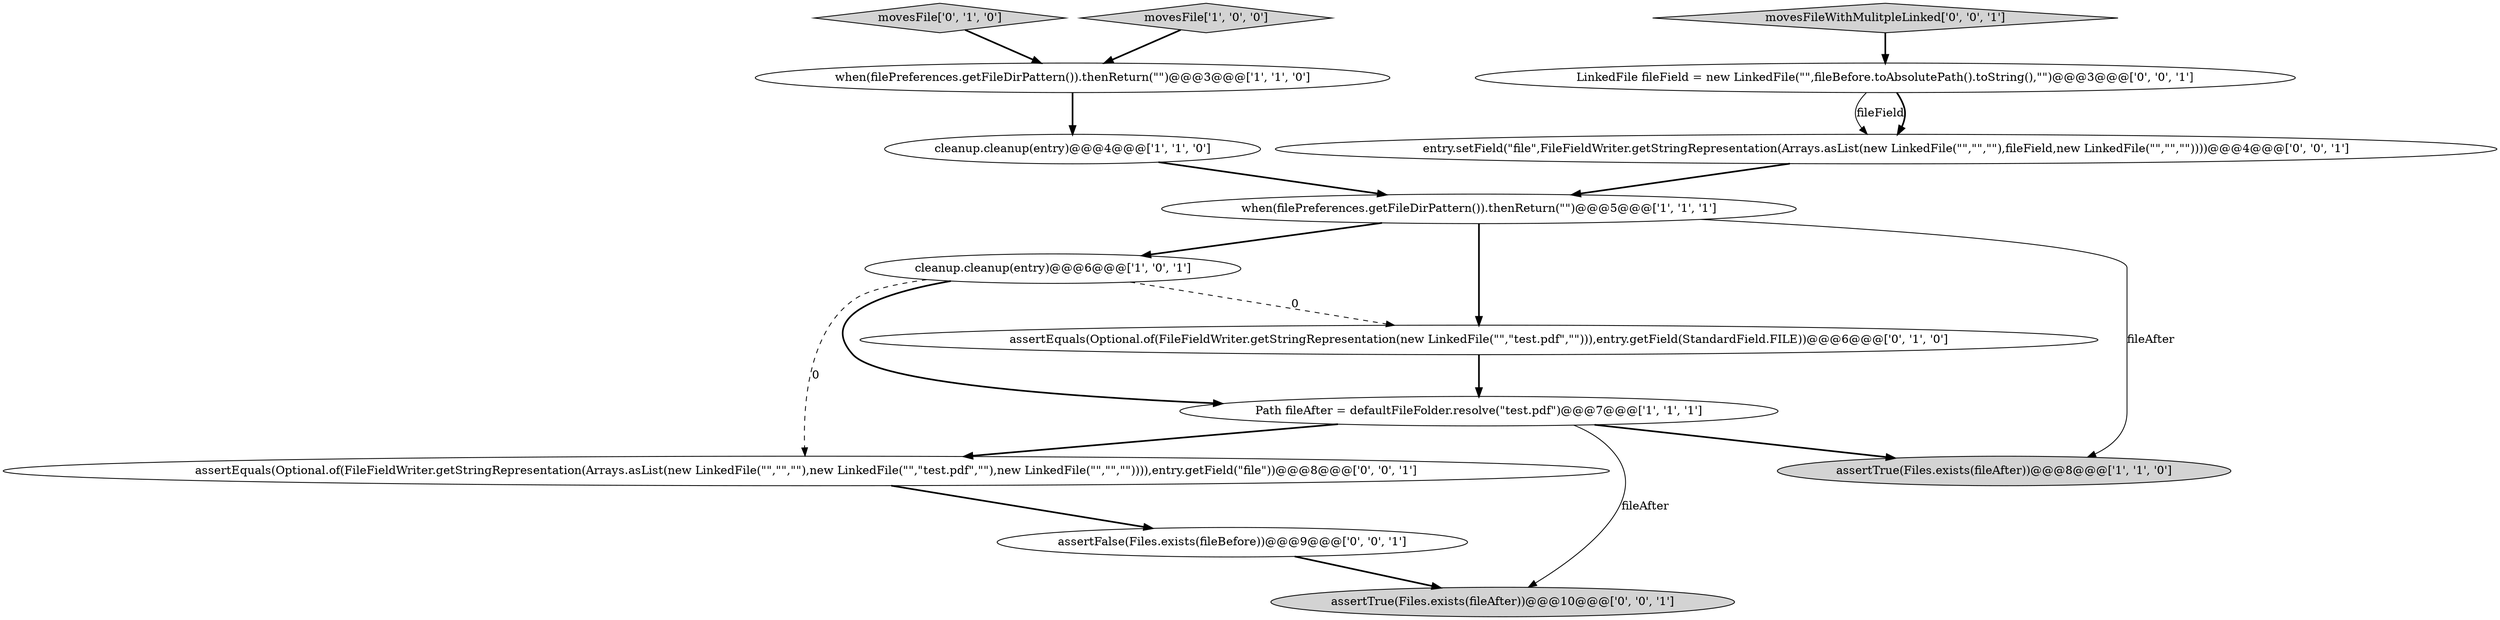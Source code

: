 digraph {
3 [style = filled, label = "assertTrue(Files.exists(fileAfter))@@@8@@@['1', '1', '0']", fillcolor = lightgray, shape = ellipse image = "AAA0AAABBB1BBB"];
8 [style = filled, label = "assertEquals(Optional.of(FileFieldWriter.getStringRepresentation(new LinkedFile(\"\",\"test.pdf\",\"\"))),entry.getField(StandardField.FILE))@@@6@@@['0', '1', '0']", fillcolor = white, shape = ellipse image = "AAA1AAABBB2BBB"];
2 [style = filled, label = "movesFile['1', '0', '0']", fillcolor = lightgray, shape = diamond image = "AAA0AAABBB1BBB"];
6 [style = filled, label = "cleanup.cleanup(entry)@@@6@@@['1', '0', '1']", fillcolor = white, shape = ellipse image = "AAA0AAABBB1BBB"];
12 [style = filled, label = "assertEquals(Optional.of(FileFieldWriter.getStringRepresentation(Arrays.asList(new LinkedFile(\"\",\"\",\"\"),new LinkedFile(\"\",\"test.pdf\",\"\"),new LinkedFile(\"\",\"\",\"\")))),entry.getField(\"file\"))@@@8@@@['0', '0', '1']", fillcolor = white, shape = ellipse image = "AAA0AAABBB3BBB"];
13 [style = filled, label = "assertTrue(Files.exists(fileAfter))@@@10@@@['0', '0', '1']", fillcolor = lightgray, shape = ellipse image = "AAA0AAABBB3BBB"];
14 [style = filled, label = "assertFalse(Files.exists(fileBefore))@@@9@@@['0', '0', '1']", fillcolor = white, shape = ellipse image = "AAA0AAABBB3BBB"];
0 [style = filled, label = "Path fileAfter = defaultFileFolder.resolve(\"test.pdf\")@@@7@@@['1', '1', '1']", fillcolor = white, shape = ellipse image = "AAA0AAABBB1BBB"];
5 [style = filled, label = "cleanup.cleanup(entry)@@@4@@@['1', '1', '0']", fillcolor = white, shape = ellipse image = "AAA0AAABBB1BBB"];
9 [style = filled, label = "LinkedFile fileField = new LinkedFile(\"\",fileBefore.toAbsolutePath().toString(),\"\")@@@3@@@['0', '0', '1']", fillcolor = white, shape = ellipse image = "AAA0AAABBB3BBB"];
7 [style = filled, label = "movesFile['0', '1', '0']", fillcolor = lightgray, shape = diamond image = "AAA0AAABBB2BBB"];
10 [style = filled, label = "entry.setField(\"file\",FileFieldWriter.getStringRepresentation(Arrays.asList(new LinkedFile(\"\",\"\",\"\"),fileField,new LinkedFile(\"\",\"\",\"\"))))@@@4@@@['0', '0', '1']", fillcolor = white, shape = ellipse image = "AAA0AAABBB3BBB"];
11 [style = filled, label = "movesFileWithMulitpleLinked['0', '0', '1']", fillcolor = lightgray, shape = diamond image = "AAA0AAABBB3BBB"];
1 [style = filled, label = "when(filePreferences.getFileDirPattern()).thenReturn(\"\")@@@5@@@['1', '1', '1']", fillcolor = white, shape = ellipse image = "AAA0AAABBB1BBB"];
4 [style = filled, label = "when(filePreferences.getFileDirPattern()).thenReturn(\"\")@@@3@@@['1', '1', '0']", fillcolor = white, shape = ellipse image = "AAA0AAABBB1BBB"];
4->5 [style = bold, label=""];
6->0 [style = bold, label=""];
1->8 [style = bold, label=""];
10->1 [style = bold, label=""];
14->13 [style = bold, label=""];
6->12 [style = dashed, label="0"];
11->9 [style = bold, label=""];
0->12 [style = bold, label=""];
0->3 [style = bold, label=""];
2->4 [style = bold, label=""];
7->4 [style = bold, label=""];
12->14 [style = bold, label=""];
1->3 [style = solid, label="fileAfter"];
6->8 [style = dashed, label="0"];
1->6 [style = bold, label=""];
8->0 [style = bold, label=""];
9->10 [style = solid, label="fileField"];
0->13 [style = solid, label="fileAfter"];
9->10 [style = bold, label=""];
5->1 [style = bold, label=""];
}
